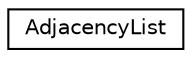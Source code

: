 digraph "Graphical Class Hierarchy"
{
 // LATEX_PDF_SIZE
  edge [fontname="Helvetica",fontsize="10",labelfontname="Helvetica",labelfontsize="10"];
  node [fontname="Helvetica",fontsize="10",shape=record];
  rankdir="LR";
  Node0 [label="AdjacencyList",height=0.2,width=0.4,color="black", fillcolor="white", style="filled",URL="$struct_adjacency_list.html",tooltip=" "];
}
